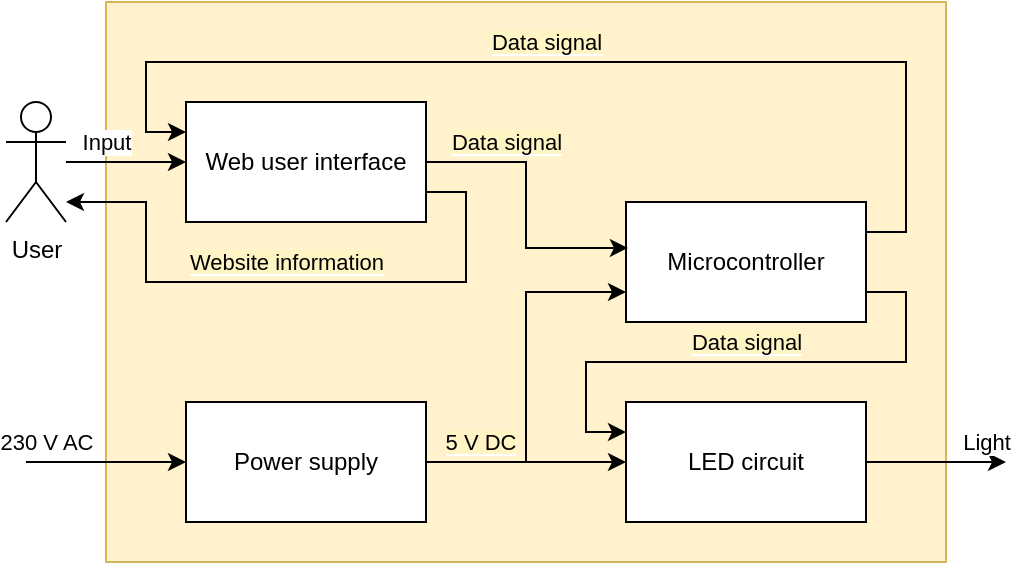 <mxfile version="14.8.0" type="device"><diagram id="1lNIt3pl3u4RdBHooCYU" name="Page-1"><mxGraphModel dx="946" dy="646" grid="0" gridSize="10" guides="1" tooltips="1" connect="1" arrows="1" fold="1" page="1" pageScale="1" pageWidth="827" pageHeight="1169" math="0" shadow="0"><root><mxCell id="0"/><mxCell id="1" parent="0"/><mxCell id="18" value="" style="rounded=0;whiteSpace=wrap;html=1;glass=0;shadow=0;fillColor=#fff2cc;strokeColor=#d6b656;" parent="1" vertex="1"><mxGeometry x="130" y="40" width="420" height="280" as="geometry"/></mxCell><mxCell id="6" value="&lt;span style=&quot;background-color: rgb(255 , 244 , 195)&quot;&gt;5 V DC&lt;/span&gt;" style="edgeStyle=orthogonalEdgeStyle;rounded=0;orthogonalLoop=1;jettySize=auto;html=1;" parent="1" source="2" target="4" edge="1"><mxGeometry x="-0.467" y="10" relative="1" as="geometry"><Array as="points"><mxPoint x="330" y="270"/><mxPoint x="330" y="270"/></Array><mxPoint as="offset"/></mxGeometry></mxCell><mxCell id="8" style="edgeStyle=orthogonalEdgeStyle;rounded=0;orthogonalLoop=1;jettySize=auto;html=1;entryX=0;entryY=0.75;entryDx=0;entryDy=0;" parent="1" target="3" edge="1"><mxGeometry relative="1" as="geometry"><mxPoint x="350" y="270" as="sourcePoint"/><Array as="points"><mxPoint x="340" y="270"/><mxPoint x="340" y="185"/></Array></mxGeometry></mxCell><mxCell id="2" value="Power supply" style="rounded=0;whiteSpace=wrap;html=1;" parent="1" vertex="1"><mxGeometry x="170" y="240" width="120" height="60" as="geometry"/></mxCell><mxCell id="15" value="&lt;span style=&quot;background-color: rgb(255 , 244 , 195)&quot;&gt;Data signal&lt;/span&gt;" style="edgeStyle=orthogonalEdgeStyle;rounded=0;orthogonalLoop=1;jettySize=auto;html=1;exitX=1;exitY=0.75;exitDx=0;exitDy=0;entryX=0;entryY=0.25;entryDx=0;entryDy=0;" parent="1" source="3" target="4" edge="1"><mxGeometry y="-10" relative="1" as="geometry"><Array as="points"><mxPoint x="530" y="185"/><mxPoint x="530" y="220"/><mxPoint x="370" y="220"/><mxPoint x="370" y="255"/></Array><mxPoint as="offset"/></mxGeometry></mxCell><mxCell id="21" value="&lt;span style=&quot;background-color: rgb(255 , 244 , 195)&quot;&gt;Data signal&lt;/span&gt;" style="edgeStyle=orthogonalEdgeStyle;rounded=0;orthogonalLoop=1;jettySize=auto;html=1;exitX=1;exitY=0.25;exitDx=0;exitDy=0;entryX=0;entryY=0.25;entryDx=0;entryDy=0;" parent="1" source="3" target="5" edge="1"><mxGeometry x="0.056" y="-10" relative="1" as="geometry"><Array as="points"><mxPoint x="530" y="155"/><mxPoint x="530" y="70"/><mxPoint x="150" y="70"/><mxPoint x="150" y="105"/></Array><mxPoint as="offset"/></mxGeometry></mxCell><mxCell id="3" value="Microcontroller" style="rounded=0;whiteSpace=wrap;html=1;" parent="1" vertex="1"><mxGeometry x="390" y="140" width="120" height="60" as="geometry"/></mxCell><mxCell id="17" value="Light" style="edgeStyle=orthogonalEdgeStyle;rounded=0;orthogonalLoop=1;jettySize=auto;html=1;" parent="1" source="4" edge="1"><mxGeometry x="0.714" y="10" relative="1" as="geometry"><mxPoint x="580" y="270" as="targetPoint"/><mxPoint as="offset"/></mxGeometry></mxCell><mxCell id="4" value="LED circuit" style="rounded=0;whiteSpace=wrap;html=1;" parent="1" vertex="1"><mxGeometry x="390" y="240" width="120" height="60" as="geometry"/></mxCell><mxCell id="13" value="&lt;span style=&quot;background-color: rgb(255 , 244 , 195)&quot;&gt;Data signal&lt;/span&gt;" style="edgeStyle=orthogonalEdgeStyle;rounded=0;orthogonalLoop=1;jettySize=auto;html=1;exitX=1;exitY=0.5;exitDx=0;exitDy=0;entryX=0.008;entryY=0.383;entryDx=0;entryDy=0;entryPerimeter=0;" parent="1" source="5" target="3" edge="1"><mxGeometry x="-0.444" y="10" relative="1" as="geometry"><mxPoint as="offset"/></mxGeometry></mxCell><mxCell id="22" value="&lt;span style=&quot;background-color: rgb(255 , 244 , 195)&quot;&gt;Website information&lt;/span&gt;" style="edgeStyle=orthogonalEdgeStyle;rounded=0;orthogonalLoop=1;jettySize=auto;html=1;exitX=1;exitY=0.75;exitDx=0;exitDy=0;" parent="1" source="5" edge="1"><mxGeometry x="0.018" y="-10" relative="1" as="geometry"><mxPoint x="110" y="140" as="targetPoint"/><Array as="points"><mxPoint x="310" y="135"/><mxPoint x="310" y="180"/><mxPoint x="150" y="180"/><mxPoint x="150" y="140"/></Array><mxPoint as="offset"/></mxGeometry></mxCell><mxCell id="5" value="Web user interface" style="rounded=0;whiteSpace=wrap;html=1;" parent="1" vertex="1"><mxGeometry x="170" y="90" width="120" height="60" as="geometry"/></mxCell><mxCell id="12" value="Input" style="edgeStyle=orthogonalEdgeStyle;rounded=0;orthogonalLoop=1;jettySize=auto;html=1;" parent="1" source="11" target="5" edge="1"><mxGeometry x="-0.333" y="10" relative="1" as="geometry"><mxPoint as="offset"/></mxGeometry></mxCell><mxCell id="11" value="User" style="shape=umlActor;verticalLabelPosition=bottom;verticalAlign=top;html=1;outlineConnect=0;" parent="1" vertex="1"><mxGeometry x="80" y="90" width="30" height="60" as="geometry"/></mxCell><mxCell id="16" value="230 V AC" style="endArrow=classic;html=1;entryX=0;entryY=0.5;entryDx=0;entryDy=0;" parent="1" target="2" edge="1"><mxGeometry x="-0.75" y="10" width="50" height="50" relative="1" as="geometry"><mxPoint x="90" y="270" as="sourcePoint"/><mxPoint x="460" y="160" as="targetPoint"/><mxPoint as="offset"/></mxGeometry></mxCell></root></mxGraphModel></diagram></mxfile>